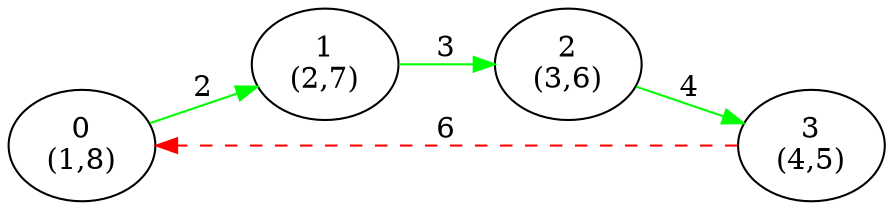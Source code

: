 digraph G {
ranksep = "equally";
rankdir = LR;
{rank = same; "0
(1,8)"; };
{rank = same; "1
(2,7)"; };
{rank = same; "2
(3,6)"; };
{rank = same; "3
(4,5)"; };
{rank = same; };
"0
(1,8)"->"1
(2,7)"[label="2" color = "green"];
"1
(2,7)"->"2
(3,6)"[label="3" color = "green"];
"2
(3,6)"->"3
(4,5)"[label="4" color = "green"];
"3
(4,5)"->"0
(1,8)"[label="6" color = "red" style = "dashed"];
}

